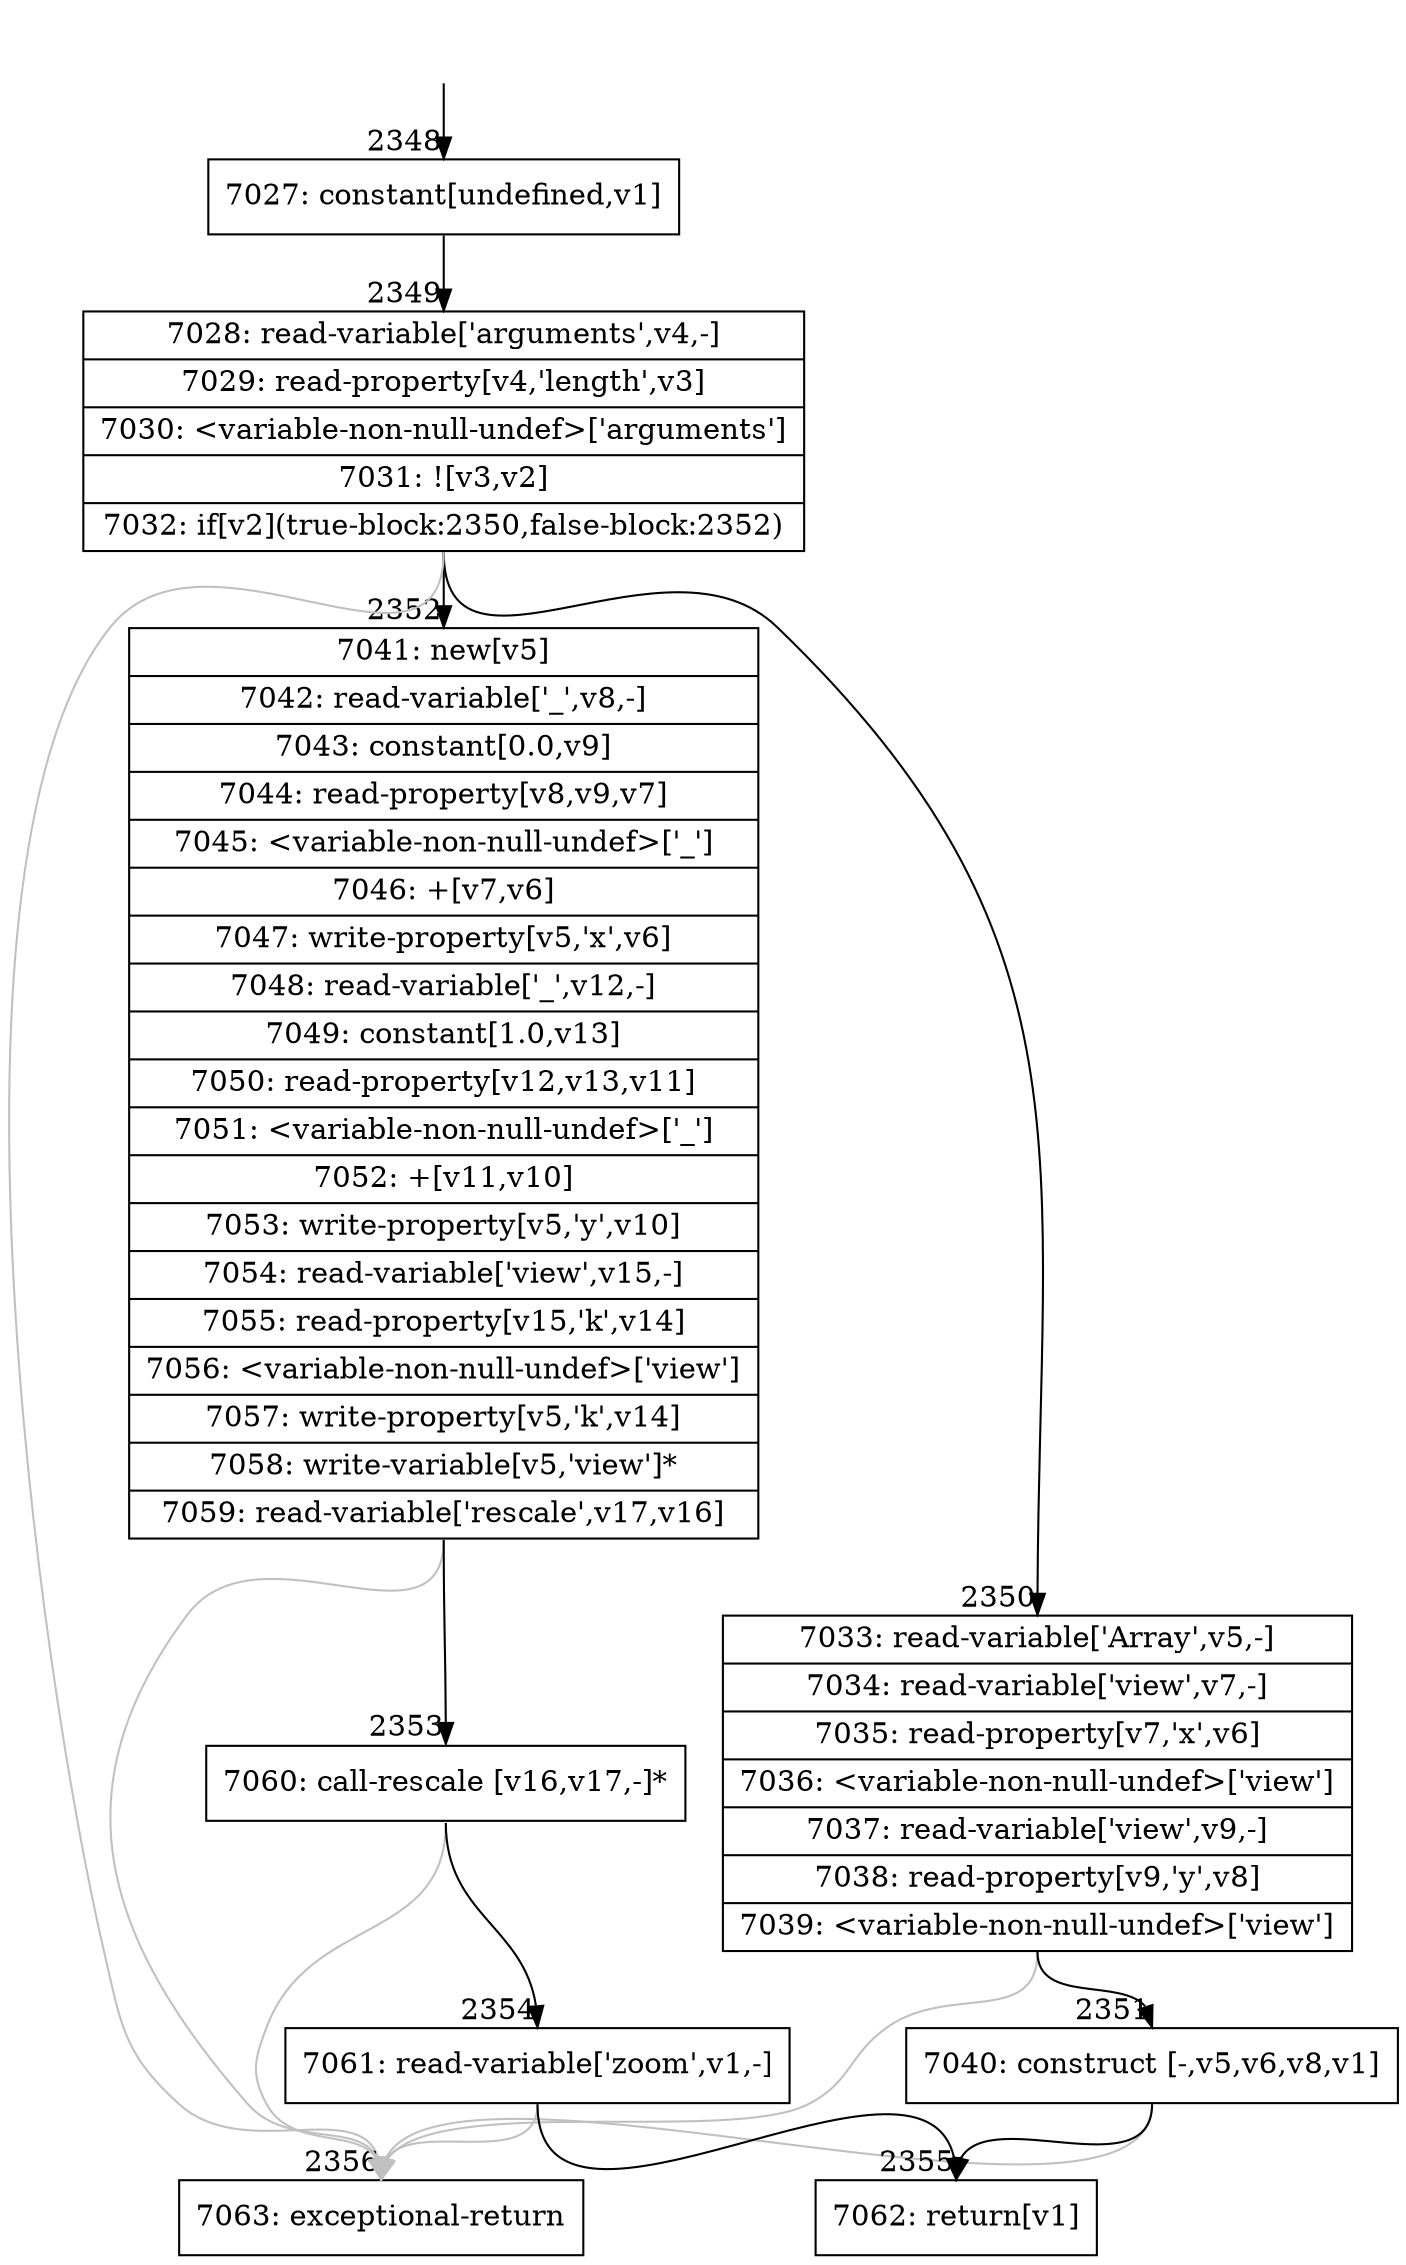 digraph {
rankdir="TD"
BB_entry228[shape=none,label=""];
BB_entry228 -> BB2348 [tailport=s, headport=n, headlabel="    2348"]
BB2348 [shape=record label="{7027: constant[undefined,v1]}" ] 
BB2348 -> BB2349 [tailport=s, headport=n, headlabel="      2349"]
BB2349 [shape=record label="{7028: read-variable['arguments',v4,-]|7029: read-property[v4,'length',v3]|7030: \<variable-non-null-undef\>['arguments']|7031: ![v3,v2]|7032: if[v2](true-block:2350,false-block:2352)}" ] 
BB2349 -> BB2350 [tailport=s, headport=n, headlabel="      2350"]
BB2349 -> BB2352 [tailport=s, headport=n, headlabel="      2352"]
BB2349 -> BB2356 [tailport=s, headport=n, color=gray, headlabel="      2356"]
BB2350 [shape=record label="{7033: read-variable['Array',v5,-]|7034: read-variable['view',v7,-]|7035: read-property[v7,'x',v6]|7036: \<variable-non-null-undef\>['view']|7037: read-variable['view',v9,-]|7038: read-property[v9,'y',v8]|7039: \<variable-non-null-undef\>['view']}" ] 
BB2350 -> BB2351 [tailport=s, headport=n, headlabel="      2351"]
BB2350 -> BB2356 [tailport=s, headport=n, color=gray]
BB2351 [shape=record label="{7040: construct [-,v5,v6,v8,v1]}" ] 
BB2351 -> BB2355 [tailport=s, headport=n, headlabel="      2355"]
BB2351 -> BB2356 [tailport=s, headport=n, color=gray]
BB2352 [shape=record label="{7041: new[v5]|7042: read-variable['_',v8,-]|7043: constant[0.0,v9]|7044: read-property[v8,v9,v7]|7045: \<variable-non-null-undef\>['_']|7046: +[v7,v6]|7047: write-property[v5,'x',v6]|7048: read-variable['_',v12,-]|7049: constant[1.0,v13]|7050: read-property[v12,v13,v11]|7051: \<variable-non-null-undef\>['_']|7052: +[v11,v10]|7053: write-property[v5,'y',v10]|7054: read-variable['view',v15,-]|7055: read-property[v15,'k',v14]|7056: \<variable-non-null-undef\>['view']|7057: write-property[v5,'k',v14]|7058: write-variable[v5,'view']*|7059: read-variable['rescale',v17,v16]}" ] 
BB2352 -> BB2353 [tailport=s, headport=n, headlabel="      2353"]
BB2352 -> BB2356 [tailport=s, headport=n, color=gray]
BB2353 [shape=record label="{7060: call-rescale [v16,v17,-]*}" ] 
BB2353 -> BB2354 [tailport=s, headport=n, headlabel="      2354"]
BB2353 -> BB2356 [tailport=s, headport=n, color=gray]
BB2354 [shape=record label="{7061: read-variable['zoom',v1,-]}" ] 
BB2354 -> BB2355 [tailport=s, headport=n]
BB2354 -> BB2356 [tailport=s, headport=n, color=gray]
BB2355 [shape=record label="{7062: return[v1]}" ] 
BB2356 [shape=record label="{7063: exceptional-return}" ] 
//#$~ 1362
}
